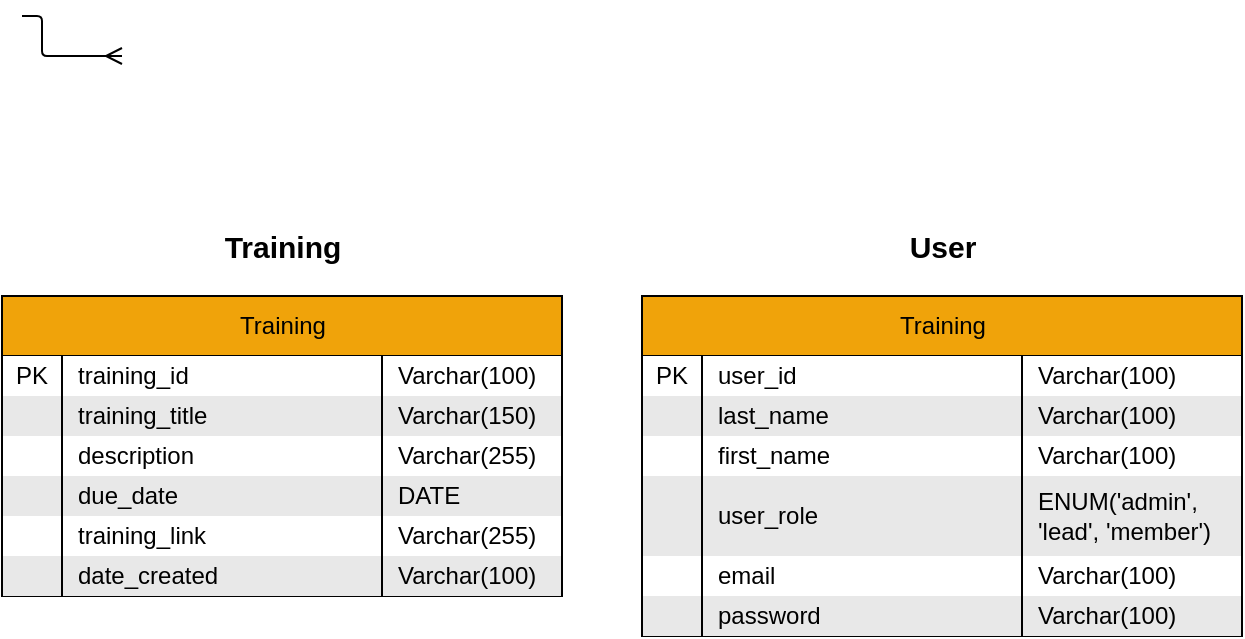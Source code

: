 <mxfile version="28.2.8">
  <diagram name="Page-1" id="PHOjIm39Yz1ImN7IBOP4">
    <mxGraphModel dx="750" dy="844" grid="1" gridSize="10" guides="1" tooltips="1" connect="1" arrows="1" fold="1" page="1" pageScale="1" pageWidth="850" pageHeight="1100" math="0" shadow="0">
      <root>
        <mxCell id="0" />
        <mxCell id="1" parent="0" />
        <mxCell id="ruvkpopMp-esO1WmiboQ-14" value="&lt;span style=&quot;font-weight: normal;&quot;&gt;Training&lt;br&gt;&lt;/span&gt;" style="shape=table;startSize=30;container=1;collapsible=1;childLayout=tableLayout;fixedRows=1;rowLines=0;fontStyle=1;align=center;resizeLast=1;html=1;rounded=0;fillColor=#f0a30a;fontColor=#000000;strokeColor=#000000;comic=0;fillOpacity=100;snapToPoint=1;" vertex="1" parent="1">
          <mxGeometry x="150" y="280" width="280" height="150" as="geometry" />
        </mxCell>
        <mxCell id="ruvkpopMp-esO1WmiboQ-15" value="" style="shape=tableRow;horizontal=0;startSize=0;swimlaneHead=0;swimlaneBody=0;fillColor=#FFFFFF;collapsible=0;dropTarget=0;points=[[0,0.5,0,0,0],[1,0.5,0,0,0]];portConstraint=eastwest;top=0;left=0;right=0;bottom=0;rounded=1;fillOpacity=100;snapToPoint=1;" vertex="1" parent="ruvkpopMp-esO1WmiboQ-14">
          <mxGeometry y="30" width="280" height="20" as="geometry" />
        </mxCell>
        <mxCell id="ruvkpopMp-esO1WmiboQ-16" value="PK" style="shape=partialRectangle;connectable=0;fillColor=none;top=0;left=1;bottom=0;right=1;editable=1;overflow=hidden;whiteSpace=wrap;html=1;rounded=1;strokeColor=#000000;fillOpacity=100;snapToPoint=1;" vertex="1" parent="ruvkpopMp-esO1WmiboQ-15">
          <mxGeometry width="30" height="20" as="geometry">
            <mxRectangle width="30" height="20" as="alternateBounds" />
          </mxGeometry>
        </mxCell>
        <mxCell id="ruvkpopMp-esO1WmiboQ-17" value="training_id" style="shape=partialRectangle;connectable=0;fillColor=none;top=0;left=1;bottom=0;right=1;align=left;spacingLeft=6;overflow=hidden;whiteSpace=wrap;html=1;rounded=1;strokeColor=#000000;fillOpacity=100;snapToPoint=1;" vertex="1" parent="ruvkpopMp-esO1WmiboQ-15">
          <mxGeometry x="30" width="160" height="20" as="geometry">
            <mxRectangle width="160" height="20" as="alternateBounds" />
          </mxGeometry>
        </mxCell>
        <mxCell id="ruvkpopMp-esO1WmiboQ-18" value="Varchar(100)" style="shape=partialRectangle;connectable=0;fillColor=none;top=0;left=1;bottom=0;right=1;align=left;spacingLeft=6;overflow=hidden;whiteSpace=wrap;html=1;rounded=1;strokeColor=#000000;fillOpacity=100;snapToPoint=1;" vertex="1" parent="ruvkpopMp-esO1WmiboQ-15">
          <mxGeometry x="190" width="90" height="20" as="geometry">
            <mxRectangle width="90" height="20" as="alternateBounds" />
          </mxGeometry>
        </mxCell>
        <mxCell id="ruvkpopMp-esO1WmiboQ-19" style="shape=tableRow;horizontal=0;startSize=0;swimlaneHead=0;swimlaneBody=0;fillColor=#E8E8E8;collapsible=0;dropTarget=0;points=[[0,0.5],[1,0.5]];portConstraint=eastwest;top=0;left=0;right=0;bottom=0;rounded=1;fillStyle=auto;fillOpacity=100;snapToPoint=1;" vertex="1" parent="ruvkpopMp-esO1WmiboQ-14">
          <mxGeometry y="50" width="280" height="20" as="geometry" />
        </mxCell>
        <mxCell id="ruvkpopMp-esO1WmiboQ-20" value="" style="shape=partialRectangle;connectable=0;fillColor=#E8E8E8;top=0;left=1;bottom=0;right=1;editable=1;overflow=hidden;whiteSpace=wrap;html=1;labelBackgroundColor=none;strokeColor=#000000;fillOpacity=100;rounded=1;snapToPoint=1;" vertex="1" parent="ruvkpopMp-esO1WmiboQ-19">
          <mxGeometry width="30" height="20" as="geometry">
            <mxRectangle width="30" height="20" as="alternateBounds" />
          </mxGeometry>
        </mxCell>
        <mxCell id="ruvkpopMp-esO1WmiboQ-21" value="training_title" style="shape=partialRectangle;connectable=0;fillColor=#E8E8E8;top=0;left=1;bottom=0;right=1;align=left;spacingLeft=6;overflow=hidden;whiteSpace=wrap;html=1;labelBackgroundColor=none;strokeColor=#000000;fillOpacity=100;rounded=1;snapToPoint=1;" vertex="1" parent="ruvkpopMp-esO1WmiboQ-19">
          <mxGeometry x="30" width="160" height="20" as="geometry">
            <mxRectangle width="160" height="20" as="alternateBounds" />
          </mxGeometry>
        </mxCell>
        <mxCell id="ruvkpopMp-esO1WmiboQ-22" value="Varchar(150)" style="shape=partialRectangle;connectable=0;fillColor=#E8E8E8;top=0;left=1;bottom=0;right=1;align=left;spacingLeft=6;overflow=hidden;whiteSpace=wrap;html=1;labelBackgroundColor=none;strokeColor=#000000;fillOpacity=100;rounded=1;snapToPoint=1;" vertex="1" parent="ruvkpopMp-esO1WmiboQ-19">
          <mxGeometry x="190" width="90" height="20" as="geometry">
            <mxRectangle width="90" height="20" as="alternateBounds" />
          </mxGeometry>
        </mxCell>
        <mxCell id="ruvkpopMp-esO1WmiboQ-23" style="shape=tableRow;horizontal=0;startSize=0;swimlaneHead=0;swimlaneBody=0;fillColor=#E8E8E8;collapsible=0;dropTarget=0;points=[[0,0.5],[1,0.5]];portConstraint=eastwest;top=0;left=0;right=0;bottom=0;rounded=1;fillStyle=auto;fillOpacity=100;snapToPoint=1;" vertex="1" parent="ruvkpopMp-esO1WmiboQ-14">
          <mxGeometry y="70" width="280" height="20" as="geometry" />
        </mxCell>
        <mxCell id="ruvkpopMp-esO1WmiboQ-24" value="" style="shape=partialRectangle;connectable=0;fillColor=#FFFFFF;top=0;left=1;bottom=0;right=1;editable=1;overflow=hidden;whiteSpace=wrap;html=1;labelBackgroundColor=none;strokeColor=#000000;fillOpacity=100;rounded=1;snapToPoint=1;" vertex="1" parent="ruvkpopMp-esO1WmiboQ-23">
          <mxGeometry width="30" height="20" as="geometry">
            <mxRectangle width="30" height="20" as="alternateBounds" />
          </mxGeometry>
        </mxCell>
        <mxCell id="ruvkpopMp-esO1WmiboQ-25" value="description" style="shape=partialRectangle;connectable=0;fillColor=#FFFFFF;top=0;left=1;bottom=0;right=1;align=left;spacingLeft=6;overflow=hidden;whiteSpace=wrap;html=1;labelBackgroundColor=none;strokeColor=#000000;fillOpacity=100;rounded=1;snapToPoint=1;" vertex="1" parent="ruvkpopMp-esO1WmiboQ-23">
          <mxGeometry x="30" width="160" height="20" as="geometry">
            <mxRectangle width="160" height="20" as="alternateBounds" />
          </mxGeometry>
        </mxCell>
        <mxCell id="ruvkpopMp-esO1WmiboQ-26" value="Varchar(255)" style="shape=partialRectangle;connectable=0;fillColor=#FFFFFF;top=0;left=1;bottom=0;right=1;align=left;spacingLeft=6;overflow=hidden;whiteSpace=wrap;html=1;labelBackgroundColor=none;strokeColor=#000000;fillOpacity=100;rounded=1;snapToPoint=1;" vertex="1" parent="ruvkpopMp-esO1WmiboQ-23">
          <mxGeometry x="190" width="90" height="20" as="geometry">
            <mxRectangle width="90" height="20" as="alternateBounds" />
          </mxGeometry>
        </mxCell>
        <mxCell id="ruvkpopMp-esO1WmiboQ-27" style="shape=tableRow;horizontal=0;startSize=0;swimlaneHead=0;swimlaneBody=0;fillColor=#E8E8E8;collapsible=0;dropTarget=0;points=[[0,0.5],[1,0.5]];portConstraint=eastwest;top=0;left=0;right=0;bottom=0;rounded=1;fillStyle=auto;fillOpacity=100;snapToPoint=1;" vertex="1" parent="ruvkpopMp-esO1WmiboQ-14">
          <mxGeometry y="90" width="280" height="20" as="geometry" />
        </mxCell>
        <mxCell id="ruvkpopMp-esO1WmiboQ-28" value="" style="shape=partialRectangle;connectable=0;fillColor=#E8E8E8;top=0;left=1;bottom=0;right=1;editable=1;overflow=hidden;whiteSpace=wrap;html=1;labelBackgroundColor=none;strokeColor=#000000;fillOpacity=100;rounded=1;snapToPoint=1;" vertex="1" parent="ruvkpopMp-esO1WmiboQ-27">
          <mxGeometry width="30" height="20" as="geometry">
            <mxRectangle width="30" height="20" as="alternateBounds" />
          </mxGeometry>
        </mxCell>
        <mxCell id="ruvkpopMp-esO1WmiboQ-29" value="due_date" style="shape=partialRectangle;connectable=0;fillColor=#E8E8E8;top=0;left=1;bottom=0;right=1;align=left;spacingLeft=6;overflow=hidden;whiteSpace=wrap;html=1;labelBackgroundColor=none;strokeColor=#000000;fillOpacity=100;rounded=1;snapToPoint=1;" vertex="1" parent="ruvkpopMp-esO1WmiboQ-27">
          <mxGeometry x="30" width="160" height="20" as="geometry">
            <mxRectangle width="160" height="20" as="alternateBounds" />
          </mxGeometry>
        </mxCell>
        <mxCell id="ruvkpopMp-esO1WmiboQ-30" value="DATE" style="shape=partialRectangle;connectable=0;fillColor=#E8E8E8;top=0;left=1;bottom=0;right=1;align=left;spacingLeft=6;overflow=hidden;whiteSpace=wrap;html=1;labelBackgroundColor=none;strokeColor=#000000;fillOpacity=100;rounded=1;snapToPoint=1;" vertex="1" parent="ruvkpopMp-esO1WmiboQ-27">
          <mxGeometry x="190" width="90" height="20" as="geometry">
            <mxRectangle width="90" height="20" as="alternateBounds" />
          </mxGeometry>
        </mxCell>
        <mxCell id="ruvkpopMp-esO1WmiboQ-31" style="shape=tableRow;horizontal=0;startSize=0;swimlaneHead=0;swimlaneBody=0;fillColor=none;collapsible=0;dropTarget=0;points=[[0,0.5],[1,0.5]];portConstraint=eastwest;top=0;left=0;right=0;bottom=0;rounded=1;fillOpacity=100;snapToPoint=1;" vertex="1" parent="ruvkpopMp-esO1WmiboQ-14">
          <mxGeometry y="110" width="280" height="20" as="geometry" />
        </mxCell>
        <mxCell id="ruvkpopMp-esO1WmiboQ-32" value="" style="shape=partialRectangle;connectable=0;fillColor=#FFFFFF;top=0;left=1;bottom=0;right=1;editable=1;overflow=hidden;whiteSpace=wrap;html=1;labelBackgroundColor=none;rounded=1;strokeColor=#000000;fillOpacity=100;snapToPoint=1;" vertex="1" parent="ruvkpopMp-esO1WmiboQ-31">
          <mxGeometry width="30" height="20" as="geometry">
            <mxRectangle width="30" height="20" as="alternateBounds" />
          </mxGeometry>
        </mxCell>
        <mxCell id="ruvkpopMp-esO1WmiboQ-33" value="training_link" style="shape=partialRectangle;connectable=0;fillColor=#FFFFFF;top=0;left=1;bottom=0;right=1;align=left;spacingLeft=6;overflow=hidden;whiteSpace=wrap;html=1;labelBackgroundColor=none;rounded=1;strokeColor=#000000;fillOpacity=100;snapToPoint=1;" vertex="1" parent="ruvkpopMp-esO1WmiboQ-31">
          <mxGeometry x="30" width="160" height="20" as="geometry">
            <mxRectangle width="160" height="20" as="alternateBounds" />
          </mxGeometry>
        </mxCell>
        <mxCell id="ruvkpopMp-esO1WmiboQ-34" value="Varchar(255)" style="shape=partialRectangle;connectable=0;fillColor=#FFFFFF;top=0;left=1;bottom=0;right=1;align=left;spacingLeft=6;overflow=hidden;whiteSpace=wrap;html=1;labelBackgroundColor=none;rounded=1;strokeColor=#000000;fillOpacity=100;snapToPoint=1;" vertex="1" parent="ruvkpopMp-esO1WmiboQ-31">
          <mxGeometry x="190" width="90" height="20" as="geometry">
            <mxRectangle width="90" height="20" as="alternateBounds" />
          </mxGeometry>
        </mxCell>
        <mxCell id="ruvkpopMp-esO1WmiboQ-35" style="shape=tableRow;horizontal=0;startSize=0;swimlaneHead=0;swimlaneBody=0;fillColor=none;collapsible=0;dropTarget=0;points=[[0,0.5],[1,0.5]];portConstraint=eastwest;top=0;left=0;right=0;bottom=0;rounded=1;fillOpacity=100;snapToPoint=1;" vertex="1" parent="ruvkpopMp-esO1WmiboQ-14">
          <mxGeometry y="130" width="280" height="20" as="geometry" />
        </mxCell>
        <mxCell id="ruvkpopMp-esO1WmiboQ-36" value="" style="shape=partialRectangle;connectable=0;fillColor=#E8E8E8;top=0;left=1;bottom=0;right=1;editable=1;overflow=hidden;whiteSpace=wrap;html=1;fillOpacity=100;perimeter=rectanglePerimeter;snapToPoint=1;fixDash=0;part=0;metaEdit=0;backgroundOutline=0;strokeOpacity=100;noLabel=0;labelPadding=0;labelBackgroundColor=none;rounded=1;fillStyle=auto;strokeColor=#000000;" vertex="1" parent="ruvkpopMp-esO1WmiboQ-35">
          <mxGeometry width="30" height="20" as="geometry">
            <mxRectangle width="30" height="20" as="alternateBounds" />
          </mxGeometry>
        </mxCell>
        <mxCell id="ruvkpopMp-esO1WmiboQ-37" value="date_created" style="shape=partialRectangle;connectable=0;fillColor=#E8E8E8;top=0;left=1;bottom=0;right=1;align=left;spacingLeft=6;overflow=hidden;whiteSpace=wrap;html=1;fillOpacity=100;perimeter=rectanglePerimeter;snapToPoint=1;fixDash=0;part=0;metaEdit=0;backgroundOutline=0;strokeOpacity=100;noLabel=0;labelPadding=0;labelBackgroundColor=none;rounded=1;fillStyle=auto;strokeColor=#000000;" vertex="1" parent="ruvkpopMp-esO1WmiboQ-35">
          <mxGeometry x="30" width="160" height="20" as="geometry">
            <mxRectangle width="160" height="20" as="alternateBounds" />
          </mxGeometry>
        </mxCell>
        <mxCell id="ruvkpopMp-esO1WmiboQ-38" value="Varchar(100)" style="shape=partialRectangle;connectable=0;fillColor=#E8E8E8;top=0;left=1;bottom=0;right=1;align=left;spacingLeft=6;overflow=hidden;whiteSpace=wrap;html=1;fillOpacity=100;perimeter=rectanglePerimeter;snapToPoint=1;fixDash=0;part=0;metaEdit=0;backgroundOutline=0;strokeOpacity=100;noLabel=0;labelPadding=0;labelBackgroundColor=none;rounded=1;fillStyle=auto;strokeColor=#000000;" vertex="1" parent="ruvkpopMp-esO1WmiboQ-35">
          <mxGeometry x="190" width="90" height="20" as="geometry">
            <mxRectangle width="90" height="20" as="alternateBounds" />
          </mxGeometry>
        </mxCell>
        <mxCell id="ruvkpopMp-esO1WmiboQ-65" value="Training" style="text;html=1;align=center;verticalAlign=middle;resizable=0;points=[];autosize=1;strokeColor=none;fillColor=none;fontStyle=1;rounded=1;fontSize=15;fillOpacity=100;snapToPoint=1;" vertex="1" parent="1">
          <mxGeometry x="250" y="240" width="80" height="30" as="geometry" />
        </mxCell>
        <mxCell id="ruvkpopMp-esO1WmiboQ-108" style="edgeStyle=orthogonalEdgeStyle;rounded=1;hachureGap=4;orthogonalLoop=1;jettySize=auto;html=1;exitX=1;exitY=0.5;exitDx=0;exitDy=0;entryX=0;entryY=0.5;entryDx=0;entryDy=0;fontFamily=Architects Daughter;fontSource=https%3A%2F%2Ffonts.googleapis.com%2Fcss%3Ffamily%3DArchitects%2BDaughter;fontSize=16;strokeColor=default;arcSize=5;endArrow=ERmany;endFill=0;fillOpacity=100;snapToPoint=1;" edge="1" parent="1">
          <mxGeometry relative="1" as="geometry">
            <Array as="points">
              <mxPoint x="170" y="140" />
              <mxPoint x="170" y="160" />
            </Array>
            <mxPoint x="160" y="140.0" as="sourcePoint" />
            <mxPoint x="210" y="160" as="targetPoint" />
          </mxGeometry>
        </mxCell>
        <mxCell id="ruvkpopMp-esO1WmiboQ-109" value="&lt;span style=&quot;font-weight: normal;&quot;&gt;Training&lt;br&gt;&lt;/span&gt;" style="shape=table;startSize=30;container=1;collapsible=1;childLayout=tableLayout;fixedRows=1;rowLines=0;fontStyle=1;align=center;resizeLast=1;html=1;rounded=0;fillColor=#f0a30a;fontColor=#000000;strokeColor=#000000;comic=0;fillOpacity=100;snapToPoint=1;" vertex="1" parent="1">
          <mxGeometry x="470" y="280" width="300" height="170" as="geometry" />
        </mxCell>
        <mxCell id="ruvkpopMp-esO1WmiboQ-110" value="" style="shape=tableRow;horizontal=0;startSize=0;swimlaneHead=0;swimlaneBody=0;fillColor=#FFFFFF;collapsible=0;dropTarget=0;points=[[0,0.5,0,0,0],[1,0.5,0,0,0]];portConstraint=eastwest;top=0;left=0;right=0;bottom=0;rounded=1;fillOpacity=100;snapToPoint=1;" vertex="1" parent="ruvkpopMp-esO1WmiboQ-109">
          <mxGeometry y="30" width="300" height="20" as="geometry" />
        </mxCell>
        <mxCell id="ruvkpopMp-esO1WmiboQ-111" value="PK" style="shape=partialRectangle;connectable=0;fillColor=none;top=0;left=1;bottom=0;right=1;editable=1;overflow=hidden;whiteSpace=wrap;html=1;rounded=1;strokeColor=#000000;fillOpacity=100;snapToPoint=1;" vertex="1" parent="ruvkpopMp-esO1WmiboQ-110">
          <mxGeometry width="30" height="20" as="geometry">
            <mxRectangle width="30" height="20" as="alternateBounds" />
          </mxGeometry>
        </mxCell>
        <mxCell id="ruvkpopMp-esO1WmiboQ-112" value="user_id" style="shape=partialRectangle;connectable=0;fillColor=none;top=0;left=1;bottom=0;right=1;align=left;spacingLeft=6;overflow=hidden;whiteSpace=wrap;html=1;rounded=1;strokeColor=#000000;fillOpacity=100;snapToPoint=1;" vertex="1" parent="ruvkpopMp-esO1WmiboQ-110">
          <mxGeometry x="30" width="160" height="20" as="geometry">
            <mxRectangle width="160" height="20" as="alternateBounds" />
          </mxGeometry>
        </mxCell>
        <mxCell id="ruvkpopMp-esO1WmiboQ-113" value="Varchar(100)" style="shape=partialRectangle;connectable=0;fillColor=none;top=0;left=1;bottom=0;right=1;align=left;spacingLeft=6;overflow=hidden;whiteSpace=wrap;html=1;rounded=1;strokeColor=#000000;fillOpacity=100;snapToPoint=1;" vertex="1" parent="ruvkpopMp-esO1WmiboQ-110">
          <mxGeometry x="190" width="110" height="20" as="geometry">
            <mxRectangle width="110" height="20" as="alternateBounds" />
          </mxGeometry>
        </mxCell>
        <mxCell id="ruvkpopMp-esO1WmiboQ-114" style="shape=tableRow;horizontal=0;startSize=0;swimlaneHead=0;swimlaneBody=0;fillColor=#E8E8E8;collapsible=0;dropTarget=0;points=[[0,0.5],[1,0.5]];portConstraint=eastwest;top=0;left=0;right=0;bottom=0;rounded=1;fillStyle=auto;fillOpacity=100;snapToPoint=1;" vertex="1" parent="ruvkpopMp-esO1WmiboQ-109">
          <mxGeometry y="50" width="300" height="20" as="geometry" />
        </mxCell>
        <mxCell id="ruvkpopMp-esO1WmiboQ-115" value="" style="shape=partialRectangle;connectable=0;fillColor=#E8E8E8;top=0;left=1;bottom=0;right=1;editable=1;overflow=hidden;whiteSpace=wrap;html=1;labelBackgroundColor=none;strokeColor=#000000;fillOpacity=100;rounded=1;snapToPoint=1;" vertex="1" parent="ruvkpopMp-esO1WmiboQ-114">
          <mxGeometry width="30" height="20" as="geometry">
            <mxRectangle width="30" height="20" as="alternateBounds" />
          </mxGeometry>
        </mxCell>
        <mxCell id="ruvkpopMp-esO1WmiboQ-116" value="last_name" style="shape=partialRectangle;connectable=0;fillColor=#E8E8E8;top=0;left=1;bottom=0;right=1;align=left;spacingLeft=6;overflow=hidden;whiteSpace=wrap;html=1;labelBackgroundColor=none;strokeColor=#000000;fillOpacity=100;rounded=1;snapToPoint=1;" vertex="1" parent="ruvkpopMp-esO1WmiboQ-114">
          <mxGeometry x="30" width="160" height="20" as="geometry">
            <mxRectangle width="160" height="20" as="alternateBounds" />
          </mxGeometry>
        </mxCell>
        <mxCell id="ruvkpopMp-esO1WmiboQ-117" value="Varchar(100)" style="shape=partialRectangle;connectable=0;fillColor=#E8E8E8;top=0;left=1;bottom=0;right=1;align=left;spacingLeft=6;overflow=hidden;whiteSpace=wrap;html=1;labelBackgroundColor=none;strokeColor=#000000;fillOpacity=100;rounded=1;snapToPoint=1;" vertex="1" parent="ruvkpopMp-esO1WmiboQ-114">
          <mxGeometry x="190" width="110" height="20" as="geometry">
            <mxRectangle width="110" height="20" as="alternateBounds" />
          </mxGeometry>
        </mxCell>
        <mxCell id="ruvkpopMp-esO1WmiboQ-118" style="shape=tableRow;horizontal=0;startSize=0;swimlaneHead=0;swimlaneBody=0;fillColor=#E8E8E8;collapsible=0;dropTarget=0;points=[[0,0.5],[1,0.5]];portConstraint=eastwest;top=0;left=0;right=0;bottom=0;rounded=1;fillStyle=auto;fillOpacity=100;snapToPoint=1;" vertex="1" parent="ruvkpopMp-esO1WmiboQ-109">
          <mxGeometry y="70" width="300" height="20" as="geometry" />
        </mxCell>
        <mxCell id="ruvkpopMp-esO1WmiboQ-119" value="" style="shape=partialRectangle;connectable=0;fillColor=#FFFFFF;top=0;left=1;bottom=0;right=1;editable=1;overflow=hidden;whiteSpace=wrap;html=1;labelBackgroundColor=none;strokeColor=#000000;fillOpacity=100;rounded=1;snapToPoint=1;" vertex="1" parent="ruvkpopMp-esO1WmiboQ-118">
          <mxGeometry width="30" height="20" as="geometry">
            <mxRectangle width="30" height="20" as="alternateBounds" />
          </mxGeometry>
        </mxCell>
        <mxCell id="ruvkpopMp-esO1WmiboQ-120" value="first_name" style="shape=partialRectangle;connectable=0;fillColor=#FFFFFF;top=0;left=1;bottom=0;right=1;align=left;spacingLeft=6;overflow=hidden;whiteSpace=wrap;html=1;labelBackgroundColor=none;strokeColor=#000000;fillOpacity=100;rounded=1;snapToPoint=1;" vertex="1" parent="ruvkpopMp-esO1WmiboQ-118">
          <mxGeometry x="30" width="160" height="20" as="geometry">
            <mxRectangle width="160" height="20" as="alternateBounds" />
          </mxGeometry>
        </mxCell>
        <mxCell id="ruvkpopMp-esO1WmiboQ-121" value="Varchar(100)" style="shape=partialRectangle;connectable=0;fillColor=#FFFFFF;top=0;left=1;bottom=0;right=1;align=left;spacingLeft=6;overflow=hidden;whiteSpace=wrap;html=1;labelBackgroundColor=none;strokeColor=#000000;fillOpacity=100;rounded=1;snapToPoint=1;" vertex="1" parent="ruvkpopMp-esO1WmiboQ-118">
          <mxGeometry x="190" width="110" height="20" as="geometry">
            <mxRectangle width="110" height="20" as="alternateBounds" />
          </mxGeometry>
        </mxCell>
        <mxCell id="ruvkpopMp-esO1WmiboQ-122" style="shape=tableRow;horizontal=0;startSize=0;swimlaneHead=0;swimlaneBody=0;fillColor=#E8E8E8;collapsible=0;dropTarget=0;points=[[0,0.5],[1,0.5]];portConstraint=eastwest;top=0;left=0;right=0;bottom=0;rounded=1;fillStyle=auto;fillOpacity=100;snapToPoint=1;" vertex="1" parent="ruvkpopMp-esO1WmiboQ-109">
          <mxGeometry y="90" width="300" height="40" as="geometry" />
        </mxCell>
        <mxCell id="ruvkpopMp-esO1WmiboQ-123" value="" style="shape=partialRectangle;connectable=0;fillColor=#E8E8E8;top=0;left=1;bottom=0;right=1;editable=1;overflow=hidden;whiteSpace=wrap;html=1;labelBackgroundColor=none;strokeColor=#000000;fillOpacity=100;rounded=1;snapToPoint=1;" vertex="1" parent="ruvkpopMp-esO1WmiboQ-122">
          <mxGeometry width="30" height="40" as="geometry">
            <mxRectangle width="30" height="40" as="alternateBounds" />
          </mxGeometry>
        </mxCell>
        <mxCell id="ruvkpopMp-esO1WmiboQ-124" value="user_role" style="shape=partialRectangle;connectable=0;fillColor=#E8E8E8;top=0;left=1;bottom=0;right=1;align=left;spacingLeft=6;overflow=hidden;whiteSpace=wrap;html=1;labelBackgroundColor=none;strokeColor=#000000;fillOpacity=100;rounded=1;snapToPoint=1;" vertex="1" parent="ruvkpopMp-esO1WmiboQ-122">
          <mxGeometry x="30" width="160" height="40" as="geometry">
            <mxRectangle width="160" height="40" as="alternateBounds" />
          </mxGeometry>
        </mxCell>
        <mxCell id="ruvkpopMp-esO1WmiboQ-125" value="ENUM(&#39;admin&#39;, &#39;lead&#39;, &#39;member&#39;)" style="shape=partialRectangle;connectable=0;fillColor=#E8E8E8;top=0;left=1;bottom=0;right=1;align=left;spacingLeft=6;overflow=hidden;whiteSpace=wrap;html=1;labelBackgroundColor=none;strokeColor=#000000;fillOpacity=100;rounded=1;snapToPoint=1;" vertex="1" parent="ruvkpopMp-esO1WmiboQ-122">
          <mxGeometry x="190" width="110" height="40" as="geometry">
            <mxRectangle width="110" height="40" as="alternateBounds" />
          </mxGeometry>
        </mxCell>
        <mxCell id="ruvkpopMp-esO1WmiboQ-126" style="shape=tableRow;horizontal=0;startSize=0;swimlaneHead=0;swimlaneBody=0;fillColor=none;collapsible=0;dropTarget=0;points=[[0,0.5],[1,0.5]];portConstraint=eastwest;top=0;left=0;right=0;bottom=0;rounded=1;fillOpacity=100;snapToPoint=1;" vertex="1" parent="ruvkpopMp-esO1WmiboQ-109">
          <mxGeometry y="130" width="300" height="20" as="geometry" />
        </mxCell>
        <mxCell id="ruvkpopMp-esO1WmiboQ-127" value="" style="shape=partialRectangle;connectable=0;fillColor=#FFFFFF;top=0;left=1;bottom=0;right=1;editable=1;overflow=hidden;whiteSpace=wrap;html=1;labelBackgroundColor=none;rounded=1;strokeColor=#000000;fillOpacity=100;snapToPoint=1;" vertex="1" parent="ruvkpopMp-esO1WmiboQ-126">
          <mxGeometry width="30" height="20" as="geometry">
            <mxRectangle width="30" height="20" as="alternateBounds" />
          </mxGeometry>
        </mxCell>
        <mxCell id="ruvkpopMp-esO1WmiboQ-128" value="email" style="shape=partialRectangle;connectable=0;fillColor=#FFFFFF;top=0;left=1;bottom=0;right=1;align=left;spacingLeft=6;overflow=hidden;whiteSpace=wrap;html=1;labelBackgroundColor=none;rounded=1;strokeColor=#000000;fillOpacity=100;snapToPoint=1;" vertex="1" parent="ruvkpopMp-esO1WmiboQ-126">
          <mxGeometry x="30" width="160" height="20" as="geometry">
            <mxRectangle width="160" height="20" as="alternateBounds" />
          </mxGeometry>
        </mxCell>
        <mxCell id="ruvkpopMp-esO1WmiboQ-129" value="Varchar(100)" style="shape=partialRectangle;connectable=0;fillColor=#FFFFFF;top=0;left=1;bottom=0;right=1;align=left;spacingLeft=6;overflow=hidden;whiteSpace=wrap;html=1;labelBackgroundColor=none;rounded=1;strokeColor=#000000;fillOpacity=100;snapToPoint=1;" vertex="1" parent="ruvkpopMp-esO1WmiboQ-126">
          <mxGeometry x="190" width="110" height="20" as="geometry">
            <mxRectangle width="110" height="20" as="alternateBounds" />
          </mxGeometry>
        </mxCell>
        <mxCell id="ruvkpopMp-esO1WmiboQ-130" style="shape=tableRow;horizontal=0;startSize=0;swimlaneHead=0;swimlaneBody=0;fillColor=none;collapsible=0;dropTarget=0;points=[[0,0.5],[1,0.5]];portConstraint=eastwest;top=0;left=0;right=0;bottom=0;rounded=1;fillOpacity=100;snapToPoint=1;" vertex="1" parent="ruvkpopMp-esO1WmiboQ-109">
          <mxGeometry y="150" width="300" height="20" as="geometry" />
        </mxCell>
        <mxCell id="ruvkpopMp-esO1WmiboQ-131" value="" style="shape=partialRectangle;connectable=0;fillColor=#E8E8E8;top=0;left=1;bottom=0;right=1;editable=1;overflow=hidden;whiteSpace=wrap;html=1;fillOpacity=100;perimeter=rectanglePerimeter;snapToPoint=1;fixDash=0;part=0;metaEdit=0;backgroundOutline=0;strokeOpacity=100;noLabel=0;labelPadding=0;labelBackgroundColor=none;rounded=1;fillStyle=auto;strokeColor=#000000;" vertex="1" parent="ruvkpopMp-esO1WmiboQ-130">
          <mxGeometry width="30" height="20" as="geometry">
            <mxRectangle width="30" height="20" as="alternateBounds" />
          </mxGeometry>
        </mxCell>
        <mxCell id="ruvkpopMp-esO1WmiboQ-132" value="password" style="shape=partialRectangle;connectable=0;fillColor=#E8E8E8;top=0;left=1;bottom=0;right=1;align=left;spacingLeft=6;overflow=hidden;whiteSpace=wrap;html=1;fillOpacity=100;perimeter=rectanglePerimeter;snapToPoint=1;fixDash=0;part=0;metaEdit=0;backgroundOutline=0;strokeOpacity=100;noLabel=0;labelPadding=0;labelBackgroundColor=none;rounded=1;fillStyle=auto;strokeColor=#000000;" vertex="1" parent="ruvkpopMp-esO1WmiboQ-130">
          <mxGeometry x="30" width="160" height="20" as="geometry">
            <mxRectangle width="160" height="20" as="alternateBounds" />
          </mxGeometry>
        </mxCell>
        <mxCell id="ruvkpopMp-esO1WmiboQ-133" value="Varchar(100)" style="shape=partialRectangle;connectable=0;fillColor=#E8E8E8;top=0;left=1;bottom=0;right=1;align=left;spacingLeft=6;overflow=hidden;whiteSpace=wrap;html=1;fillOpacity=100;perimeter=rectanglePerimeter;snapToPoint=1;fixDash=0;part=0;metaEdit=0;backgroundOutline=0;strokeOpacity=100;noLabel=0;labelPadding=0;labelBackgroundColor=none;rounded=1;fillStyle=auto;strokeColor=#000000;" vertex="1" parent="ruvkpopMp-esO1WmiboQ-130">
          <mxGeometry x="190" width="110" height="20" as="geometry">
            <mxRectangle width="110" height="20" as="alternateBounds" />
          </mxGeometry>
        </mxCell>
        <mxCell id="ruvkpopMp-esO1WmiboQ-134" value="User" style="text;html=1;align=center;verticalAlign=middle;resizable=0;points=[];autosize=1;strokeColor=none;fillColor=none;fontStyle=1;rounded=1;fontSize=15;fillOpacity=100;snapToPoint=1;" vertex="1" parent="1">
          <mxGeometry x="590" y="240" width="60" height="30" as="geometry" />
        </mxCell>
      </root>
    </mxGraphModel>
  </diagram>
</mxfile>
